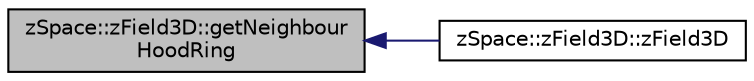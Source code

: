 digraph "zSpace::zField3D::getNeighbourHoodRing"
{
  edge [fontname="Helvetica",fontsize="10",labelfontname="Helvetica",labelfontsize="10"];
  node [fontname="Helvetica",fontsize="10",shape=record];
  rankdir="LR";
  Node27 [label="zSpace::zField3D::getNeighbour\lHoodRing",height=0.2,width=0.4,color="black", fillcolor="grey75", style="filled", fontcolor="black"];
  Node27 -> Node28 [dir="back",color="midnightblue",fontsize="10",style="solid",fontname="Helvetica"];
  Node28 [label="zSpace::zField3D::zField3D",height=0.2,width=0.4,color="black", fillcolor="white", style="filled",URL="$classz_space_1_1z_field3_d.html#a0383fe9516c784733238a59fdbf3c3af",tooltip="Overloaded constructor. "];
}
